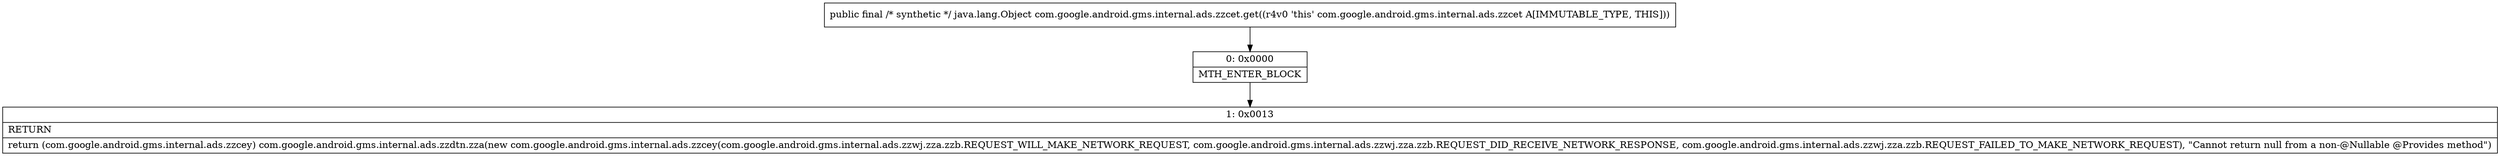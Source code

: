 digraph "CFG forcom.google.android.gms.internal.ads.zzcet.get()Ljava\/lang\/Object;" {
Node_0 [shape=record,label="{0\:\ 0x0000|MTH_ENTER_BLOCK\l}"];
Node_1 [shape=record,label="{1\:\ 0x0013|RETURN\l|return (com.google.android.gms.internal.ads.zzcey) com.google.android.gms.internal.ads.zzdtn.zza(new com.google.android.gms.internal.ads.zzcey(com.google.android.gms.internal.ads.zzwj.zza.zzb.REQUEST_WILL_MAKE_NETWORK_REQUEST, com.google.android.gms.internal.ads.zzwj.zza.zzb.REQUEST_DID_RECEIVE_NETWORK_RESPONSE, com.google.android.gms.internal.ads.zzwj.zza.zzb.REQUEST_FAILED_TO_MAKE_NETWORK_REQUEST), \"Cannot return null from a non\-@Nullable @Provides method\")\l}"];
MethodNode[shape=record,label="{public final \/* synthetic *\/ java.lang.Object com.google.android.gms.internal.ads.zzcet.get((r4v0 'this' com.google.android.gms.internal.ads.zzcet A[IMMUTABLE_TYPE, THIS])) }"];
MethodNode -> Node_0;
Node_0 -> Node_1;
}

